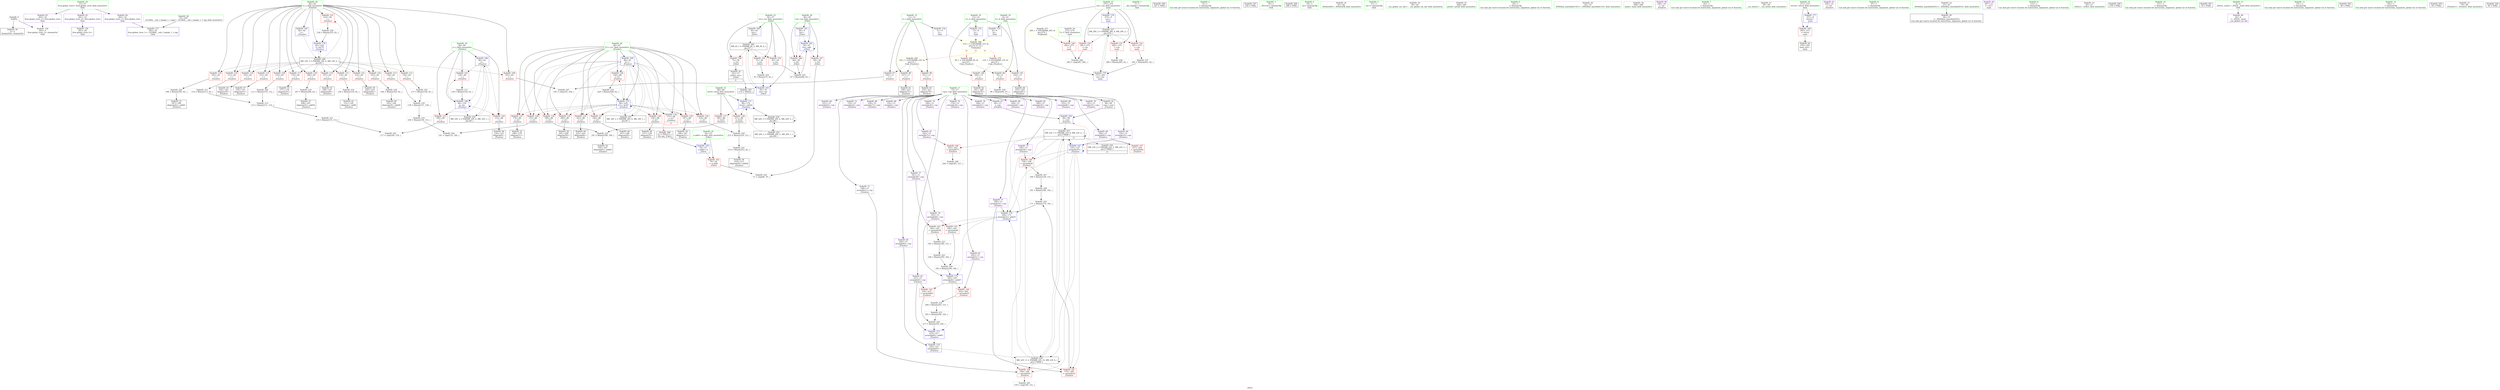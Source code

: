 digraph "SVFG" {
	label="SVFG";

	Node0x55b239dba0a0 [shape=record,color=grey,label="{NodeID: 0\nNullPtr}"];
	Node0x55b239dba0a0 -> Node0x55b239dc5d30[style=solid];
	Node0x55b239dba0a0 -> Node0x55b239dcdfe0[style=solid];
	Node0x55b239dc65e0 [shape=record,color=red,label="{NodeID: 97\n104\<--11\n\<--l\n_Z5solvev\n}"];
	Node0x55b239dc65e0 -> Node0x55b239dcb730[style=solid];
	Node0x55b239dc46b0 [shape=record,color=green,label="{NodeID: 14\n8\<--10\nb\<--b_field_insensitive\nGlob }"];
	Node0x55b239dc46b0 -> Node0x55b239dc6510[style=solid];
	Node0x55b239dc46b0 -> Node0x55b239dcdae0[style=solid];
	Node0x55b239de5740 [shape=record,color=yellow,style=double,label="{NodeID: 277\n26V_1 = ENCHI(MR_26V_0)\npts\{274 \}\nFun[main]}"];
	Node0x55b239de5740 -> Node0x55b239dcd7a0[style=dashed];
	Node0x55b239dc7140 [shape=record,color=red,label="{NodeID: 111\n119\<--82\n\<--i\n_Z5solvev\n}"];
	Node0x55b239dc7140 -> Node0x55b239dd21d0[style=solid];
	Node0x55b239dc5380 [shape=record,color=green,label="{NodeID: 28\n82\<--83\ni\<--i_field_insensitive\n_Z5solvev\n}"];
	Node0x55b239dc5380 -> Node0x55b239dc6ed0[style=solid];
	Node0x55b239dc5380 -> Node0x55b239dc6fa0[style=solid];
	Node0x55b239dc5380 -> Node0x55b239dc7070[style=solid];
	Node0x55b239dc5380 -> Node0x55b239dc7140[style=solid];
	Node0x55b239dc5380 -> Node0x55b239dc7210[style=solid];
	Node0x55b239dc5380 -> Node0x55b239dc72e0[style=solid];
	Node0x55b239dc5380 -> Node0x55b239dc73b0[style=solid];
	Node0x55b239dc5380 -> Node0x55b239dcbc80[style=solid];
	Node0x55b239dc5380 -> Node0x55b239dcbd10[style=solid];
	Node0x55b239dc5380 -> Node0x55b239dcbda0[style=solid];
	Node0x55b239dc5380 -> Node0x55b239dcbe70[style=solid];
	Node0x55b239dc5380 -> Node0x55b239dcbf40[style=solid];
	Node0x55b239dc5380 -> Node0x55b239dcc010[style=solid];
	Node0x55b239dc5380 -> Node0x55b239dcc0e0[style=solid];
	Node0x55b239dc5380 -> Node0x55b239dcc1b0[style=solid];
	Node0x55b239dc5380 -> Node0x55b239dce5c0[style=solid];
	Node0x55b239dc5380 -> Node0x55b239dceeb0[style=solid];
	Node0x55b239dcc420 [shape=record,color=red,label="{NodeID: 125\n129\<--84\n\<--j\n_Z5solvev\n}"];
	Node0x55b239dcc420 -> Node0x55b239dd2650[style=solid];
	Node0x55b239dc6000 [shape=record,color=black,label="{NodeID: 42\n98\<--96\nconv\<--mul\n_Z5solvev\n}"];
	Node0x55b239dc6000 -> Node0x55b239dce4f0[style=solid];
	Node0x55b239df2070 [shape=record,color=black,label="{NodeID: 305\n174 = PHI(52, )\n}"];
	Node0x55b239df2070 -> Node0x55b239dceaa0[style=solid];
	Node0x55b239dd2dd0 [shape=record,color=grey,label="{NodeID: 222\n184 = Binary(183, 162, )\n}"];
	Node0x55b239dd2dd0 -> Node0x55b239dd3850[style=solid];
	Node0x55b239dccf80 [shape=record,color=red,label="{NodeID: 139\n149\<--148\n\<--arrayidx21\n_Z5solvev\n}"];
	Node0x55b239dccf80 -> Node0x55b239dcb430[style=solid];
	Node0x55b239dc7b80 [shape=record,color=black,label="{NodeID: 56\n201\<--200\nidxprom50\<--\n_Z5solvev\n}"];
	Node0x55b239dd42d0 [shape=record,color=grey,label="{NodeID: 236\n286 = Binary(285, 62, )\n}"];
	Node0x55b239dcdae0 [shape=record,color=blue,label="{NodeID: 153\n8\<--9\nb\<--\nGlob }"];
	Node0x55b239dcdae0 -> Node0x55b239de59e0[style=dashed];
	Node0x55b239dc86e0 [shape=record,color=purple,label="{NodeID: 70\n145\<--15\narrayidx19\<--cup\n_Z5solvev\n}"];
	Node0x55b239ddef10 [shape=record,color=black,label="{NodeID: 250\nMR_16V_2 = PHI(MR_16V_4, MR_16V_1, )\npts\{85 \}\n}"];
	Node0x55b239ddef10 -> Node0x55b239dce690[style=dashed];
	Node0x55b239dce760 [shape=record,color=blue,label="{NodeID: 167\n125\<--127\narrayidx10\<--\n_Z5solvev\n}"];
	Node0x55b239dce760 -> Node0x55b239dccf80[style=dashed];
	Node0x55b239dce760 -> Node0x55b239dcd050[style=dashed];
	Node0x55b239dce760 -> Node0x55b239dcd120[style=dashed];
	Node0x55b239dce760 -> Node0x55b239dce760[style=dashed];
	Node0x55b239dce760 -> Node0x55b239dce9d0[style=dashed];
	Node0x55b239dce760 -> Node0x55b239ddfe10[style=dashed];
	Node0x55b239dce760 -> Node0x55b239de1c10[style=dashed];
	Node0x55b239dc9240 [shape=record,color=purple,label="{NodeID: 84\n221\<--15\narrayidx63\<--cup\n_Z5solvev\n}"];
	Node0x55b239dc3760 [shape=record,color=green,label="{NodeID: 1\n7\<--1\n__dso_handle\<--dummyObj\nGlob }"];
	Node0x55b239dc66b0 [shape=record,color=red,label="{NodeID: 98\n237\<--11\n\<--l\n_Z5solvev\n}"];
	Node0x55b239dc66b0 -> Node0x55b239dc7f90[style=solid];
	Node0x55b239dc4740 [shape=record,color=green,label="{NodeID: 15\n11\<--12\nl\<--l_field_insensitive\nGlob }"];
	Node0x55b239dc4740 -> Node0x55b239dc65e0[style=solid];
	Node0x55b239dc4740 -> Node0x55b239dc66b0[style=solid];
	Node0x55b239dc4740 -> Node0x55b239dc6780[style=solid];
	Node0x55b239dc4740 -> Node0x55b239dcdbe0[style=solid];
	Node0x55b239dc7210 [shape=record,color=red,label="{NodeID: 112\n136\<--82\n\<--i\n_Z5solvev\n}"];
	Node0x55b239dc7210 -> Node0x55b239dd3250[style=solid];
	Node0x55b239dc5450 [shape=record,color=green,label="{NodeID: 29\n84\<--85\nj\<--j_field_insensitive\n_Z5solvev\n}"];
	Node0x55b239dc5450 -> Node0x55b239dcc280[style=solid];
	Node0x55b239dc5450 -> Node0x55b239dcc350[style=solid];
	Node0x55b239dc5450 -> Node0x55b239dcc420[style=solid];
	Node0x55b239dc5450 -> Node0x55b239dce690[style=solid];
	Node0x55b239dc5450 -> Node0x55b239dce830[style=solid];
	Node0x55b239dcc4f0 [shape=record,color=red,label="{NodeID: 126\n135\<--86\n\<--j11\n_Z5solvev\n}"];
	Node0x55b239dcc4f0 -> Node0x55b239dcb2b0[style=solid];
	Node0x55b239dc60d0 [shape=record,color=black,label="{NodeID: 43\n121\<--120\nidxprom\<--add8\n_Z5solvev\n}"];
	Node0x55b239df2230 [shape=record,color=black,label="{NodeID: 306\n247 = PHI()\n}"];
	Node0x55b239dd2f50 [shape=record,color=grey,label="{NodeID: 223\n183 = Binary(182, 151, )\n}"];
	Node0x55b239dd2f50 -> Node0x55b239dd2dd0[style=solid];
	Node0x55b239dcd050 [shape=record,color=red,label="{NodeID: 140\n159\<--158\n\<--arrayidx26\n_Z5solvev\n}"];
	Node0x55b239dcd050 -> Node0x55b239dd3550[style=solid];
	Node0x55b239dc7c50 [shape=record,color=black,label="{NodeID: 57\n208\<--207\nidxprom55\<--add54\n_Z5solvev\n}"];
	Node0x55b239dd4450 [shape=record,color=grey,label="{NodeID: 237\n292 = Binary(291, 62, )\n}"];
	Node0x55b239dd4450 -> Node0x55b239dcf120[style=solid];
	Node0x55b239dcdbe0 [shape=record,color=blue,label="{NodeID: 154\n11\<--9\nl\<--\nGlob }"];
	Node0x55b239dcdbe0 -> Node0x55b239de59e0[style=dashed];
	Node0x55b239dc87b0 [shape=record,color=purple,label="{NodeID: 71\n148\<--15\narrayidx21\<--cup\n_Z5solvev\n}"];
	Node0x55b239dc87b0 -> Node0x55b239dccf80[style=solid];
	Node0x55b239ddf410 [shape=record,color=black,label="{NodeID: 251\nMR_18V_2 = PHI(MR_18V_4, MR_18V_1, )\npts\{87 \}\n}"];
	Node0x55b239ddf410 -> Node0x55b239dce900[style=dashed];
	Node0x55b239dce830 [shape=record,color=blue,label="{NodeID: 168\n84\<--130\nj\<--inc\n_Z5solvev\n}"];
	Node0x55b239dce830 -> Node0x55b239dcc280[style=dashed];
	Node0x55b239dce830 -> Node0x55b239dcc350[style=dashed];
	Node0x55b239dce830 -> Node0x55b239dcc420[style=dashed];
	Node0x55b239dce830 -> Node0x55b239dce830[style=dashed];
	Node0x55b239dce830 -> Node0x55b239ddef10[style=dashed];
	Node0x55b239dc9310 [shape=record,color=purple,label="{NodeID: 85\n224\<--15\narrayidx65\<--cup\n_Z5solvev\n}"];
	Node0x55b239dc9310 -> Node0x55b239dced10[style=solid];
	Node0x55b239dc37f0 [shape=record,color=green,label="{NodeID: 2\n9\<--1\n\<--dummyObj\nCan only get source location for instruction, argument, global var or function.}"];
	Node0x55b239dc6780 [shape=record,color=red,label="{NodeID: 99\n251\<--11\n\<--l\n_Z5solvev\n}"];
	Node0x55b239dc6780 -> Node0x55b239dc8130[style=solid];
	Node0x55b239dc4810 [shape=record,color=green,label="{NodeID: 16\n13\<--14\nn\<--n_field_insensitive\nGlob }"];
	Node0x55b239dc4810 -> Node0x55b239dc6850[style=solid];
	Node0x55b239dc4810 -> Node0x55b239dc6920[style=solid];
	Node0x55b239dc4810 -> Node0x55b239dcdce0[style=solid];
	Node0x55b239dc72e0 [shape=record,color=red,label="{NodeID: 113\n138\<--82\n\<--i\n_Z5solvev\n}"];
	Node0x55b239dc72e0 -> Node0x55b239dd3cd0[style=solid];
	Node0x55b239dc5520 [shape=record,color=green,label="{NodeID: 30\n86\<--87\nj11\<--j11_field_insensitive\n_Z5solvev\n}"];
	Node0x55b239dc5520 -> Node0x55b239dcc4f0[style=solid];
	Node0x55b239dc5520 -> Node0x55b239dcc5c0[style=solid];
	Node0x55b239dc5520 -> Node0x55b239dcc690[style=solid];
	Node0x55b239dc5520 -> Node0x55b239dcc760[style=solid];
	Node0x55b239dc5520 -> Node0x55b239dcc830[style=solid];
	Node0x55b239dc5520 -> Node0x55b239dcc900[style=solid];
	Node0x55b239dc5520 -> Node0x55b239dcc9d0[style=solid];
	Node0x55b239dc5520 -> Node0x55b239dccaa0[style=solid];
	Node0x55b239dc5520 -> Node0x55b239dccb70[style=solid];
	Node0x55b239dc5520 -> Node0x55b239dccc40[style=solid];
	Node0x55b239dc5520 -> Node0x55b239dccd10[style=solid];
	Node0x55b239dc5520 -> Node0x55b239dce900[style=solid];
	Node0x55b239dc5520 -> Node0x55b239dcede0[style=solid];
	Node0x55b239dcc5c0 [shape=record,color=red,label="{NodeID: 127\n146\<--86\n\<--j11\n_Z5solvev\n}"];
	Node0x55b239dcc5c0 -> Node0x55b239dc6340[style=solid];
	Node0x55b239dc61a0 [shape=record,color=black,label="{NodeID: 44\n124\<--123\nidxprom9\<--\n_Z5solvev\n}"];
	Node0x55b239df2300 [shape=record,color=black,label="{NodeID: 307\n259 = PHI()\n}"];
	Node0x55b239dd30d0 [shape=record,color=grey,label="{NodeID: 224\n217 = Binary(216, 205, )\n}"];
	Node0x55b239dd30d0 -> Node0x55b239dcec40[style=solid];
	Node0x55b239dcd120 [shape=record,color=red,label="{NodeID: 141\n170\<--169\n\<--arrayidx32\n_Z5solvev\n}"];
	Node0x55b239dcd120 -> Node0x55b239dd4150[style=solid];
	Node0x55b239dc7d20 [shape=record,color=black,label="{NodeID: 58\n214\<--213\nidxprom59\<--add58\n_Z5solvev\n}"];
	Node0x55b239dd45d0 [shape=record,color=grey,label="{NodeID: 238\n234 = Binary(233, 62, )\n}"];
	Node0x55b239dd45d0 -> Node0x55b239dceeb0[style=solid];
	Node0x55b239dcdce0 [shape=record,color=blue,label="{NodeID: 155\n13\<--9\nn\<--\nGlob }"];
	Node0x55b239dcdce0 -> Node0x55b239de59e0[style=dashed];
	Node0x55b239dc8880 [shape=record,color=purple,label="{NodeID: 72\n155\<--15\narrayidx24\<--cup\n_Z5solvev\n}"];
	Node0x55b239ddf910 [shape=record,color=black,label="{NodeID: 252\nMR_20V_2 = PHI(MR_20V_3, MR_20V_1, )\npts\{89 \}\n}"];
	Node0x55b239ddf910 -> Node0x55b239dceaa0[style=dashed];
	Node0x55b239ddf910 -> Node0x55b239ddf910[style=dashed];
	Node0x55b239ddf910 -> Node0x55b239de1710[style=dashed];
	Node0x55b239dce900 [shape=record,color=blue,label="{NodeID: 169\n86\<--62\nj11\<--\n_Z5solvev\n}"];
	Node0x55b239dce900 -> Node0x55b239dcc4f0[style=dashed];
	Node0x55b239dce900 -> Node0x55b239dcc5c0[style=dashed];
	Node0x55b239dce900 -> Node0x55b239dcc690[style=dashed];
	Node0x55b239dce900 -> Node0x55b239dcc760[style=dashed];
	Node0x55b239dce900 -> Node0x55b239dcc830[style=dashed];
	Node0x55b239dce900 -> Node0x55b239dcc900[style=dashed];
	Node0x55b239dce900 -> Node0x55b239dcc9d0[style=dashed];
	Node0x55b239dce900 -> Node0x55b239dccaa0[style=dashed];
	Node0x55b239dce900 -> Node0x55b239dccb70[style=dashed];
	Node0x55b239dce900 -> Node0x55b239dccc40[style=dashed];
	Node0x55b239dce900 -> Node0x55b239dccd10[style=dashed];
	Node0x55b239dce900 -> Node0x55b239dcede0[style=dashed];
	Node0x55b239dce900 -> Node0x55b239ddf410[style=dashed];
	Node0x55b239dc93e0 [shape=record,color=purple,label="{NodeID: 86\n239\<--15\narrayidx73\<--cup\n_Z5solvev\n}"];
	Node0x55b239dc3880 [shape=record,color=green,label="{NodeID: 3\n18\<--1\n_ZSt3cin\<--dummyObj\nGlob }"];
	Node0x55b239dc6850 [shape=record,color=red,label="{NodeID: 100\n240\<--13\n\<--n\n_Z5solvev\n}"];
	Node0x55b239dc6850 -> Node0x55b239dc8060[style=solid];
	Node0x55b239dc4910 [shape=record,color=green,label="{NodeID: 17\n15\<--17\ncup\<--cup_field_insensitive\nGlob }"];
	Node0x55b239dc4910 -> Node0x55b239dc8470[style=solid];
	Node0x55b239dc4910 -> Node0x55b239dc8540[style=solid];
	Node0x55b239dc4910 -> Node0x55b239dc8610[style=solid];
	Node0x55b239dc4910 -> Node0x55b239dc86e0[style=solid];
	Node0x55b239dc4910 -> Node0x55b239dc87b0[style=solid];
	Node0x55b239dc4910 -> Node0x55b239dc8880[style=solid];
	Node0x55b239dc4910 -> Node0x55b239dc8950[style=solid];
	Node0x55b239dc4910 -> Node0x55b239dc8a20[style=solid];
	Node0x55b239dc4910 -> Node0x55b239dc8af0[style=solid];
	Node0x55b239dc4910 -> Node0x55b239dc8bc0[style=solid];
	Node0x55b239dc4910 -> Node0x55b239dc8c90[style=solid];
	Node0x55b239dc4910 -> Node0x55b239dc8d60[style=solid];
	Node0x55b239dc4910 -> Node0x55b239dc8e30[style=solid];
	Node0x55b239dc4910 -> Node0x55b239dc8f00[style=solid];
	Node0x55b239dc4910 -> Node0x55b239dc8fd0[style=solid];
	Node0x55b239dc4910 -> Node0x55b239dc90a0[style=solid];
	Node0x55b239dc4910 -> Node0x55b239dc9170[style=solid];
	Node0x55b239dc4910 -> Node0x55b239dc9240[style=solid];
	Node0x55b239dc4910 -> Node0x55b239dc9310[style=solid];
	Node0x55b239dc4910 -> Node0x55b239dc93e0[style=solid];
	Node0x55b239dc4910 -> Node0x55b239dc94b0[style=solid];
	Node0x55b239dc4910 -> Node0x55b239dc9580[style=solid];
	Node0x55b239dc4910 -> Node0x55b239dc9650[style=solid];
	Node0x55b239de59e0 [shape=record,color=yellow,style=double,label="{NodeID: 280\n31V_1 = ENCHI(MR_31V_0)\npts\{10 12 14 \}\nFun[main]|{<s0>11|<s1>11|<s2>11}}"];
	Node0x55b239de59e0:s0 -> Node0x55b239de46f0[style=dashed,color=red];
	Node0x55b239de59e0:s1 -> Node0x55b239de4800[style=dashed,color=red];
	Node0x55b239de59e0:s2 -> Node0x55b239de48e0[style=dashed,color=red];
	Node0x55b239dc73b0 [shape=record,color=red,label="{NodeID: 114\n143\<--82\n\<--i\n_Z5solvev\n}"];
	Node0x55b239dc73b0 -> Node0x55b239dc6270[style=solid];
	Node0x55b239dc55f0 [shape=record,color=green,label="{NodeID: 31\n88\<--89\nlevel\<--level_field_insensitive\n_Z5solvev\n}"];
	Node0x55b239dc55f0 -> Node0x55b239dccde0[style=solid];
	Node0x55b239dc55f0 -> Node0x55b239dcceb0[style=solid];
	Node0x55b239dc55f0 -> Node0x55b239dceaa0[style=solid];
	Node0x55b239dcaa30 [shape=record,color=grey,label="{NodeID: 211\n114 = Binary(113, 62, )\n}"];
	Node0x55b239dcaa30 -> Node0x55b239dd2050[style=solid];
	Node0x55b239dcc690 [shape=record,color=red,label="{NodeID: 128\n156\<--86\n\<--j11\n_Z5solvev\n}"];
	Node0x55b239dcc690 -> Node0x55b239dc7500[style=solid];
	Node0x55b239dc6270 [shape=record,color=black,label="{NodeID: 45\n144\<--143\nidxprom18\<--\n_Z5solvev\n}"];
	Node0x55b239df23d0 [shape=record,color=black,label="{NodeID: 308\n288 = PHI()\n}"];
	Node0x55b239dd3250 [shape=record,color=grey,label="{NodeID: 225\n137 = Binary(136, 62, )\n}"];
	Node0x55b239dd3250 -> Node0x55b239dd3cd0[style=solid];
	Node0x55b239dcd1f0 [shape=record,color=red,label="{NodeID: 142\n182\<--181\n\<--arrayidx38\n_Z5solvev\n}"];
	Node0x55b239dcd1f0 -> Node0x55b239dd2f50[style=solid];
	Node0x55b239dc7df0 [shape=record,color=black,label="{NodeID: 59\n220\<--219\nidxprom62\<--\n_Z5solvev\n}"];
	Node0x55b239dd4750 [shape=record,color=grey,label="{NodeID: 239\n164 = Binary(163, 62, )\n}"];
	Node0x55b239dd4750 -> Node0x55b239dc75d0[style=solid];
	Node0x55b239dcdde0 [shape=record,color=blue,label="{NodeID: 156\n301\<--24\nllvm.global_ctors_0\<--\nGlob }"];
	Node0x55b239dc8950 [shape=record,color=purple,label="{NodeID: 73\n158\<--15\narrayidx26\<--cup\n_Z5solvev\n}"];
	Node0x55b239dc8950 -> Node0x55b239dcd050[style=solid];
	Node0x55b239ddfe10 [shape=record,color=black,label="{NodeID: 253\nMR_22V_3 = PHI(MR_22V_6, MR_22V_2, )\npts\{170000 \}\n|{|<s9>11}}"];
	Node0x55b239ddfe10 -> Node0x55b239dccf80[style=dashed];
	Node0x55b239ddfe10 -> Node0x55b239dcd050[style=dashed];
	Node0x55b239ddfe10 -> Node0x55b239dcd120[style=dashed];
	Node0x55b239ddfe10 -> Node0x55b239dcd530[style=dashed];
	Node0x55b239ddfe10 -> Node0x55b239dcd600[style=dashed];
	Node0x55b239ddfe10 -> Node0x55b239dce760[style=dashed];
	Node0x55b239ddfe10 -> Node0x55b239dce9d0[style=dashed];
	Node0x55b239ddfe10 -> Node0x55b239ddfe10[style=dashed];
	Node0x55b239ddfe10 -> Node0x55b239de1c10[style=dashed];
	Node0x55b239ddfe10:s9 -> Node0x55b239de0d10[style=dashed,color=blue];
	Node0x55b239dce9d0 [shape=record,color=blue,label="{NodeID: 170\n169\<--171\narrayidx32\<--add33\n_Z5solvev\n}"];
	Node0x55b239dce9d0 -> Node0x55b239dcd1f0[style=dashed];
	Node0x55b239dce9d0 -> Node0x55b239dcd2c0[style=dashed];
	Node0x55b239dce9d0 -> Node0x55b239dceb70[style=dashed];
	Node0x55b239dc94b0 [shape=record,color=purple,label="{NodeID: 87\n242\<--15\narrayidx75\<--cup\n_Z5solvev\n}"];
	Node0x55b239dc94b0 -> Node0x55b239dcd530[style=solid];
	Node0x55b239dc4110 [shape=record,color=green,label="{NodeID: 4\n19\<--1\n.str\<--dummyObj\nGlob }"];
	Node0x55b239dc6920 [shape=record,color=red,label="{NodeID: 101\n254\<--13\n\<--n\n_Z5solvev\n}"];
	Node0x55b239dc6920 -> Node0x55b239dc8200[style=solid];
	Node0x55b239dc4a10 [shape=record,color=green,label="{NodeID: 18\n23\<--27\nllvm.global_ctors\<--llvm.global_ctors_field_insensitive\nGlob }"];
	Node0x55b239dc4a10 -> Node0x55b239dc9990[style=solid];
	Node0x55b239dc4a10 -> Node0x55b239dc9a90[style=solid];
	Node0x55b239dc4a10 -> Node0x55b239dc9b90[style=solid];
	Node0x55b239dcbc80 [shape=record,color=red,label="{NodeID: 115\n153\<--82\n\<--i\n_Z5solvev\n}"];
	Node0x55b239dcbc80 -> Node0x55b239dc6410[style=solid];
	Node0x55b239dc56c0 [shape=record,color=green,label="{NodeID: 32\n91\<--92\n_ZNSirsERi\<--_ZNSirsERi_field_insensitive\n}"];
	Node0x55b239dcabb0 [shape=record,color=grey,label="{NodeID: 212\n116 = Binary(115, 112, )\n}"];
	Node0x55b239dcabb0 -> Node0x55b239dcafb0[style=solid];
	Node0x55b239dcc760 [shape=record,color=red,label="{NodeID: 129\n167\<--86\n\<--j11\n_Z5solvev\n}"];
	Node0x55b239dcc760 -> Node0x55b239dc76a0[style=solid];
	Node0x55b239dc6340 [shape=record,color=black,label="{NodeID: 46\n147\<--146\nidxprom20\<--\n_Z5solvev\n}"];
	Node0x55b239df24a0 [shape=record,color=black,label="{NodeID: 309\n53 = PHI(173, )\n0th arg _Z3levi }"];
	Node0x55b239df24a0 -> Node0x55b239dce0e0[style=solid];
	Node0x55b239dd33d0 [shape=record,color=grey,label="{NodeID: 226\n186 = Binary(185, 62, )\n}"];
	Node0x55b239dd33d0 -> Node0x55b239dc7910[style=solid];
	Node0x55b239dcd2c0 [shape=record,color=red,label="{NodeID: 143\n194\<--193\n\<--arrayidx46\n_Z5solvev\n}"];
	Node0x55b239dcd2c0 -> Node0x55b239dd3850[style=solid];
	Node0x55b239dc7ec0 [shape=record,color=black,label="{NodeID: 60\n223\<--222\nidxprom64\<--\n_Z5solvev\n}"];
	Node0x55b239dcacb0 [shape=record,color=grey,label="{NodeID: 240\n111 = Binary(110, 112, )\n}"];
	Node0x55b239dcacb0 -> Node0x55b239dd2050[style=solid];
	Node0x55b239dcdee0 [shape=record,color=blue,label="{NodeID: 157\n302\<--25\nllvm.global_ctors_1\<--_GLOBAL__sub_I_topsky_1_1.cpp\nGlob }"];
	Node0x55b239dc8a20 [shape=record,color=purple,label="{NodeID: 74\n166\<--15\narrayidx30\<--cup\n_Z5solvev\n}"];
	Node0x55b239dceaa0 [shape=record,color=blue,label="{NodeID: 171\n88\<--174\nlevel\<--call34\n_Z5solvev\n}"];
	Node0x55b239dceaa0 -> Node0x55b239dccde0[style=dashed];
	Node0x55b239dceaa0 -> Node0x55b239dcceb0[style=dashed];
	Node0x55b239dceaa0 -> Node0x55b239de1710[style=dashed];
	Node0x55b239dc9580 [shape=record,color=purple,label="{NodeID: 88\n253\<--15\narrayidx80\<--cup\n_Z5solvev\n}"];
	Node0x55b239dc41a0 [shape=record,color=green,label="{NodeID: 5\n21\<--1\n.str.1\<--dummyObj\nGlob }"];
	Node0x55b239de46f0 [shape=record,color=yellow,style=double,label="{NodeID: 268\n8V_1 = ENCHI(MR_8V_0)\npts\{10 \}\nFun[_Z5solvev]}"];
	Node0x55b239de46f0 -> Node0x55b239dc6510[style=dashed];
	Node0x55b239dc69f0 [shape=record,color=red,label="{NodeID: 102\n70\<--54\n\<--n.addr\n_Z3levi\n}"];
	Node0x55b239dc69f0 -> Node0x55b239dcb130[style=solid];
	Node0x55b239dc4b10 [shape=record,color=green,label="{NodeID: 19\n28\<--29\n__cxx_global_var_init\<--__cxx_global_var_init_field_insensitive\n}"];
	Node0x55b239dcbd10 [shape=record,color=red,label="{NodeID: 116\n163\<--82\n\<--i\n_Z5solvev\n}"];
	Node0x55b239dcbd10 -> Node0x55b239dd4750[style=solid];
	Node0x55b239dc57c0 [shape=record,color=green,label="{NodeID: 33\n248\<--249\nprintf\<--printf_field_insensitive\n}"];
	Node0x55b239dd2050 [shape=record,color=grey,label="{NodeID: 213\n115 = Binary(111, 114, )\n}"];
	Node0x55b239dd2050 -> Node0x55b239dcabb0[style=solid];
	Node0x55b239dcc830 [shape=record,color=red,label="{NodeID: 130\n173\<--86\n\<--j11\n_Z5solvev\n|{<s0>6}}"];
	Node0x55b239dcc830:s0 -> Node0x55b239df24a0[style=solid,color=red];
	Node0x55b239dc6410 [shape=record,color=black,label="{NodeID: 47\n154\<--153\nidxprom23\<--\n_Z5solvev\n}"];
	Node0x55b239dd3550 [shape=record,color=grey,label="{NodeID: 227\n160 = Binary(159, 151, )\n}"];
	Node0x55b239dd3550 -> Node0x55b239dd36d0[style=solid];
	Node0x55b239dcd390 [shape=record,color=red,label="{NodeID: 144\n203\<--202\n\<--arrayidx51\n_Z5solvev\n}"];
	Node0x55b239dcd390 -> Node0x55b239dd24d0[style=solid];
	Node0x55b239dc7f90 [shape=record,color=black,label="{NodeID: 61\n238\<--237\nidxprom72\<--\n_Z5solvev\n}"];
	Node0x55b239dcae30 [shape=record,color=grey,label="{NodeID: 241\n67 = Binary(66, 65, )\n}"];
	Node0x55b239dcae30 -> Node0x55b239dce350[style=solid];
	Node0x55b239dcdfe0 [shape=record,color=blue, style = dotted,label="{NodeID: 158\n303\<--3\nllvm.global_ctors_2\<--dummyVal\nGlob }"];
	Node0x55b239dc8af0 [shape=record,color=purple,label="{NodeID: 75\n169\<--15\narrayidx32\<--cup\n_Z5solvev\n}"];
	Node0x55b239dc8af0 -> Node0x55b239dcd120[style=solid];
	Node0x55b239dc8af0 -> Node0x55b239dce9d0[style=solid];
	Node0x55b239dceb70 [shape=record,color=blue,label="{NodeID: 172\n193\<--195\narrayidx46\<--add47\n_Z5solvev\n}"];
	Node0x55b239dceb70 -> Node0x55b239dcd390[style=dashed];
	Node0x55b239dceb70 -> Node0x55b239dcd460[style=dashed];
	Node0x55b239dceb70 -> Node0x55b239dcec40[style=dashed];
	Node0x55b239dc9650 [shape=record,color=purple,label="{NodeID: 89\n256\<--15\narrayidx82\<--cup\n_Z5solvev\n}"];
	Node0x55b239dc9650 -> Node0x55b239dcd600[style=solid];
	Node0x55b239dc4230 [shape=record,color=green,label="{NodeID: 6\n24\<--1\n\<--dummyObj\nCan only get source location for instruction, argument, global var or function.}"];
	Node0x55b239de4800 [shape=record,color=yellow,style=double,label="{NodeID: 269\n10V_1 = ENCHI(MR_10V_0)\npts\{12 \}\nFun[_Z5solvev]}"];
	Node0x55b239de4800 -> Node0x55b239dc65e0[style=dashed];
	Node0x55b239de4800 -> Node0x55b239dc66b0[style=dashed];
	Node0x55b239de4800 -> Node0x55b239dc6780[style=dashed];
	Node0x55b239dc6ac0 [shape=record,color=red,label="{NodeID: 103\n65\<--56\n\<--res\n_Z3levi\n}"];
	Node0x55b239dc6ac0 -> Node0x55b239dcae30[style=solid];
	Node0x55b239dc4c10 [shape=record,color=green,label="{NodeID: 20\n32\<--33\n_ZNSt8ios_base4InitC1Ev\<--_ZNSt8ios_base4InitC1Ev_field_insensitive\n}"];
	Node0x55b239dcbda0 [shape=record,color=red,label="{NodeID: 117\n176\<--82\n\<--i\n_Z5solvev\n}"];
	Node0x55b239dcbda0 -> Node0x55b239dc7770[style=solid];
	Node0x55b239dc58c0 [shape=record,color=green,label="{NodeID: 34\n268\<--269\nmain\<--main_field_insensitive\n}"];
	Node0x55b239dd21d0 [shape=record,color=grey,label="{NodeID: 214\n120 = Binary(119, 62, )\n}"];
	Node0x55b239dd21d0 -> Node0x55b239dc60d0[style=solid];
	Node0x55b239dcc900 [shape=record,color=red,label="{NodeID: 131\n179\<--86\n\<--j11\n_Z5solvev\n}"];
	Node0x55b239dcc900 -> Node0x55b239dc7840[style=solid];
	Node0x55b239dc7500 [shape=record,color=black,label="{NodeID: 48\n157\<--156\nidxprom25\<--\n_Z5solvev\n}"];
	Node0x55b239dd36d0 [shape=record,color=grey,label="{NodeID: 228\n161 = Binary(160, 162, )\n}"];
	Node0x55b239dd36d0 -> Node0x55b239dd4150[style=solid];
	Node0x55b239dcd460 [shape=record,color=red,label="{NodeID: 145\n216\<--215\n\<--arrayidx60\n_Z5solvev\n}"];
	Node0x55b239dcd460 -> Node0x55b239dd30d0[style=solid];
	Node0x55b239dc8060 [shape=record,color=black,label="{NodeID: 62\n241\<--240\nidxprom74\<--\n_Z5solvev\n}"];
	Node0x55b239dcafb0 [shape=record,color=grey,label="{NodeID: 242\n117 = cmp(109, 116, )\n}"];
	Node0x55b239dce0e0 [shape=record,color=blue,label="{NodeID: 159\n54\<--53\nn.addr\<--n\n_Z3levi\n}"];
	Node0x55b239dce0e0 -> Node0x55b239dc69f0[style=dashed];
	Node0x55b239dc8bc0 [shape=record,color=purple,label="{NodeID: 76\n178\<--15\narrayidx36\<--cup\n_Z5solvev\n}"];
	Node0x55b239de0d10 [shape=record,color=black,label="{NodeID: 256\nMR_22V_2 = PHI(MR_22V_3, MR_22V_1, )\npts\{170000 \}\n|{<s0>11}}"];
	Node0x55b239de0d10:s0 -> Node0x55b239dce4f0[style=dashed,color=red];
	Node0x55b239dcec40 [shape=record,color=blue,label="{NodeID: 173\n215\<--217\narrayidx60\<--add61\n_Z5solvev\n}"];
	Node0x55b239dcec40 -> Node0x55b239dced10[style=dashed];
	Node0x55b239dc9720 [shape=record,color=purple,label="{NodeID: 90\n246\<--19\n\<--.str\n_Z5solvev\n}"];
	Node0x55b239dc42c0 [shape=record,color=green,label="{NodeID: 7\n62\<--1\n\<--dummyObj\nCan only get source location for instruction, argument, global var or function.}"];
	Node0x55b239de48e0 [shape=record,color=yellow,style=double,label="{NodeID: 270\n12V_1 = ENCHI(MR_12V_0)\npts\{14 \}\nFun[_Z5solvev]}"];
	Node0x55b239de48e0 -> Node0x55b239dc6850[style=dashed];
	Node0x55b239de48e0 -> Node0x55b239dc6920[style=dashed];
	Node0x55b239dc6b90 [shape=record,color=red,label="{NodeID: 104\n73\<--56\n\<--res\n_Z3levi\n}"];
	Node0x55b239dc6b90 -> Node0x55b239dc5f30[style=solid];
	Node0x55b239dc4d10 [shape=record,color=green,label="{NodeID: 21\n38\<--39\n__cxa_atexit\<--__cxa_atexit_field_insensitive\n}"];
	Node0x55b239dcbe70 [shape=record,color=red,label="{NodeID: 118\n185\<--82\n\<--i\n_Z5solvev\n}"];
	Node0x55b239dcbe70 -> Node0x55b239dd33d0[style=solid];
	Node0x55b239dc59c0 [shape=record,color=green,label="{NodeID: 35\n271\<--272\nretval\<--retval_field_insensitive\nmain\n}"];
	Node0x55b239dc59c0 -> Node0x55b239dcd6d0[style=solid];
	Node0x55b239dc59c0 -> Node0x55b239dcef80[style=solid];
	Node0x55b239dd2350 [shape=record,color=grey,label="{NodeID: 215\n205 = Binary(204, 162, )\n}"];
	Node0x55b239dd2350 -> Node0x55b239dd30d0[style=solid];
	Node0x55b239dcc9d0 [shape=record,color=red,label="{NodeID: 132\n189\<--86\n\<--j11\n_Z5solvev\n}"];
	Node0x55b239dcc9d0 -> Node0x55b239dd3b50[style=solid];
	Node0x55b239dc75d0 [shape=record,color=black,label="{NodeID: 49\n165\<--164\nidxprom29\<--add28\n_Z5solvev\n}"];
	Node0x55b239dd3850 [shape=record,color=grey,label="{NodeID: 229\n195 = Binary(194, 184, )\n}"];
	Node0x55b239dd3850 -> Node0x55b239dceb70[style=solid];
	Node0x55b239dcd530 [shape=record,color=red,label="{NodeID: 146\n243\<--242\n\<--arrayidx75\n_Z5solvev\n}"];
	Node0x55b239dcd530 -> Node0x55b239dcb8b0[style=solid];
	Node0x55b239dc8130 [shape=record,color=black,label="{NodeID: 63\n252\<--251\nidxprom79\<--\n_Z5solvev\n}"];
	Node0x55b239dcb130 [shape=record,color=grey,label="{NodeID: 243\n71 = cmp(69, 70, )\n}"];
	Node0x55b239dce1b0 [shape=record,color=blue,label="{NodeID: 160\n56\<--62\nres\<--\n_Z3levi\n}"];
	Node0x55b239dce1b0 -> Node0x55b239de2110[style=dashed];
	Node0x55b239dc8c90 [shape=record,color=purple,label="{NodeID: 77\n181\<--15\narrayidx38\<--cup\n_Z5solvev\n}"];
	Node0x55b239dc8c90 -> Node0x55b239dcd1f0[style=solid];
	Node0x55b239de1210 [shape=record,color=black,label="{NodeID: 257\nMR_28V_3 = PHI(MR_28V_4, MR_28V_2, )\npts\{276 \}\n}"];
	Node0x55b239de1210 -> Node0x55b239dcd870[style=dashed];
	Node0x55b239de1210 -> Node0x55b239dcd940[style=dashed];
	Node0x55b239de1210 -> Node0x55b239dcda10[style=dashed];
	Node0x55b239de1210 -> Node0x55b239dcf120[style=dashed];
	Node0x55b239dced10 [shape=record,color=blue,label="{NodeID: 174\n224\<--151\narrayidx65\<--\n_Z5solvev\n}"];
	Node0x55b239dced10 -> Node0x55b239de1c10[style=dashed];
	Node0x55b239dc97f0 [shape=record,color=purple,label="{NodeID: 91\n258\<--19\n\<--.str\n_Z5solvev\n}"];
	Node0x55b239dc4350 [shape=record,color=green,label="{NodeID: 8\n97\<--1\n\<--dummyObj\nCan only get source location for instruction, argument, global var or function.}"];
	Node0x55b239dc6c60 [shape=record,color=red,label="{NodeID: 105\n75\<--56\n\<--res\n_Z3levi\n}"];
	Node0x55b239dc6c60 -> Node0x55b239dd27d0[style=solid];
	Node0x55b239dc4e10 [shape=record,color=green,label="{NodeID: 22\n37\<--43\n_ZNSt8ios_base4InitD1Ev\<--_ZNSt8ios_base4InitD1Ev_field_insensitive\n}"];
	Node0x55b239dc4e10 -> Node0x55b239dc5e30[style=solid];
	Node0x55b239dcbf40 [shape=record,color=red,label="{NodeID: 119\n197\<--82\n\<--i\n_Z5solvev\n}"];
	Node0x55b239dcbf40 -> Node0x55b239dc7ab0[style=solid];
	Node0x55b239dc5a90 [shape=record,color=green,label="{NodeID: 36\n273\<--274\nT\<--T_field_insensitive\nmain\n}"];
	Node0x55b239dc5a90 -> Node0x55b239dcd7a0[style=solid];
	Node0x55b239dd24d0 [shape=record,color=grey,label="{NodeID: 216\n204 = Binary(203, 151, )\n}"];
	Node0x55b239dd24d0 -> Node0x55b239dd2350[style=solid];
	Node0x55b239dccaa0 [shape=record,color=red,label="{NodeID: 133\n200\<--86\n\<--j11\n_Z5solvev\n}"];
	Node0x55b239dccaa0 -> Node0x55b239dc7b80[style=solid];
	Node0x55b239dc76a0 [shape=record,color=black,label="{NodeID: 50\n168\<--167\nidxprom31\<--\n_Z5solvev\n}"];
	Node0x55b239dd39d0 [shape=record,color=grey,label="{NodeID: 230\n96 = Binary(95, 97, )\n}"];
	Node0x55b239dd39d0 -> Node0x55b239dc6000[style=solid];
	Node0x55b239dcd600 [shape=record,color=red,label="{NodeID: 147\n257\<--256\n\<--arrayidx82\n_Z5solvev\n}"];
	Node0x55b239dc8200 [shape=record,color=black,label="{NodeID: 64\n255\<--254\nidxprom81\<--\n_Z5solvev\n}"];
	Node0x55b239dcb2b0 [shape=record,color=grey,label="{NodeID: 244\n141 = cmp(135, 140, )\n}"];
	Node0x55b239dce280 [shape=record,color=blue,label="{NodeID: 161\n58\<--9\ntot\<--\n_Z3levi\n}"];
	Node0x55b239dce280 -> Node0x55b239dc6d30[style=dashed];
	Node0x55b239dce280 -> Node0x55b239dce350[style=dashed];
	Node0x55b239dc8d60 [shape=record,color=purple,label="{NodeID: 78\n188\<--15\narrayidx43\<--cup\n_Z5solvev\n}"];
	Node0x55b239de1710 [shape=record,color=black,label="{NodeID: 258\nMR_20V_5 = PHI(MR_20V_4, MR_20V_3, )\npts\{89 \}\n}"];
	Node0x55b239de1710 -> Node0x55b239dceaa0[style=dashed];
	Node0x55b239de1710 -> Node0x55b239ddf910[style=dashed];
	Node0x55b239de1710 -> Node0x55b239de1710[style=dashed];
	Node0x55b239dcede0 [shape=record,color=blue,label="{NodeID: 175\n86\<--229\nj11\<--inc67\n_Z5solvev\n}"];
	Node0x55b239dcede0 -> Node0x55b239dcc4f0[style=dashed];
	Node0x55b239dcede0 -> Node0x55b239dcc5c0[style=dashed];
	Node0x55b239dcede0 -> Node0x55b239dcc690[style=dashed];
	Node0x55b239dcede0 -> Node0x55b239dcc760[style=dashed];
	Node0x55b239dcede0 -> Node0x55b239dcc830[style=dashed];
	Node0x55b239dcede0 -> Node0x55b239dcc900[style=dashed];
	Node0x55b239dcede0 -> Node0x55b239dcc9d0[style=dashed];
	Node0x55b239dcede0 -> Node0x55b239dccaa0[style=dashed];
	Node0x55b239dcede0 -> Node0x55b239dccb70[style=dashed];
	Node0x55b239dcede0 -> Node0x55b239dccc40[style=dashed];
	Node0x55b239dcede0 -> Node0x55b239dccd10[style=dashed];
	Node0x55b239dcede0 -> Node0x55b239dcede0[style=dashed];
	Node0x55b239dcede0 -> Node0x55b239ddf410[style=dashed];
	Node0x55b239dc98c0 [shape=record,color=purple,label="{NodeID: 92\n287\<--21\n\<--.str.1\nmain\n}"];
	Node0x55b239dc43e0 [shape=record,color=green,label="{NodeID: 9\n112\<--1\n\<--dummyObj\nCan only get source location for instruction, argument, global var or function.}"];
	Node0x55b239dc6d30 [shape=record,color=red,label="{NodeID: 106\n66\<--58\n\<--tot\n_Z3levi\n}"];
	Node0x55b239dc6d30 -> Node0x55b239dcae30[style=solid];
	Node0x55b239dc4f10 [shape=record,color=green,label="{NodeID: 23\n50\<--51\n_Z3levi\<--_Z3levi_field_insensitive\n}"];
	Node0x55b239dcc010 [shape=record,color=red,label="{NodeID: 120\n206\<--82\n\<--i\n_Z5solvev\n}"];
	Node0x55b239dcc010 -> Node0x55b239dd2950[style=solid];
	Node0x55b239dc5b60 [shape=record,color=green,label="{NodeID: 37\n275\<--276\ncas\<--cas_field_insensitive\nmain\n}"];
	Node0x55b239dc5b60 -> Node0x55b239dcd870[style=solid];
	Node0x55b239dc5b60 -> Node0x55b239dcd940[style=solid];
	Node0x55b239dc5b60 -> Node0x55b239dcda10[style=solid];
	Node0x55b239dc5b60 -> Node0x55b239dcf050[style=solid];
	Node0x55b239dc5b60 -> Node0x55b239dcf120[style=solid];
	Node0x55b239b18070 [shape=record,color=black,label="{NodeID: 300\n278 = PHI()\n}"];
	Node0x55b239dd2650 [shape=record,color=grey,label="{NodeID: 217\n130 = Binary(129, 62, )\n}"];
	Node0x55b239dd2650 -> Node0x55b239dce830[style=solid];
	Node0x55b239dccb70 [shape=record,color=red,label="{NodeID: 134\n210\<--86\n\<--j11\n_Z5solvev\n}"];
	Node0x55b239dccb70 -> Node0x55b239dd2ad0[style=solid];
	Node0x55b239dc7770 [shape=record,color=black,label="{NodeID: 51\n177\<--176\nidxprom35\<--\n_Z5solvev\n}"];
	Node0x55b239dd3b50 [shape=record,color=grey,label="{NodeID: 231\n191 = Binary(189, 190, )\n}"];
	Node0x55b239dd3b50 -> Node0x55b239dc79e0[style=solid];
	Node0x55b239dcd6d0 [shape=record,color=red,label="{NodeID: 148\n295\<--271\n\<--retval\nmain\n}"];
	Node0x55b239dcd6d0 -> Node0x55b239dc82d0[style=solid];
	Node0x55b239dc82d0 [shape=record,color=black,label="{NodeID: 65\n270\<--295\nmain_ret\<--\nmain\n}"];
	Node0x55b239dcb430 [shape=record,color=grey,label="{NodeID: 245\n150 = cmp(149, 151, )\n}"];
	Node0x55b239dce350 [shape=record,color=blue,label="{NodeID: 162\n58\<--67\ntot\<--add\n_Z3levi\n}"];
	Node0x55b239dce350 -> Node0x55b239dc6d30[style=dashed];
	Node0x55b239dce350 -> Node0x55b239dc6e00[style=dashed];
	Node0x55b239dce350 -> Node0x55b239dce350[style=dashed];
	Node0x55b239dc8e30 [shape=record,color=purple,label="{NodeID: 79\n193\<--15\narrayidx46\<--cup\n_Z5solvev\n}"];
	Node0x55b239dc8e30 -> Node0x55b239dcd2c0[style=solid];
	Node0x55b239dc8e30 -> Node0x55b239dceb70[style=solid];
	Node0x55b239de1c10 [shape=record,color=black,label="{NodeID: 259\nMR_22V_11 = PHI(MR_22V_10, MR_22V_6, )\npts\{170000 \}\n}"];
	Node0x55b239de1c10 -> Node0x55b239dccf80[style=dashed];
	Node0x55b239de1c10 -> Node0x55b239dcd050[style=dashed];
	Node0x55b239de1c10 -> Node0x55b239dcd120[style=dashed];
	Node0x55b239de1c10 -> Node0x55b239dce9d0[style=dashed];
	Node0x55b239de1c10 -> Node0x55b239ddfe10[style=dashed];
	Node0x55b239de1c10 -> Node0x55b239de1c10[style=dashed];
	Node0x55b239dceeb0 [shape=record,color=blue,label="{NodeID: 176\n82\<--234\ni\<--inc70\n_Z5solvev\n}"];
	Node0x55b239dceeb0 -> Node0x55b239ddea10[style=dashed];
	Node0x55b239dc9990 [shape=record,color=purple,label="{NodeID: 93\n301\<--23\nllvm.global_ctors_0\<--llvm.global_ctors\nGlob }"];
	Node0x55b239dc9990 -> Node0x55b239dcdde0[style=solid];
	Node0x55b239dc4470 [shape=record,color=green,label="{NodeID: 10\n127\<--1\n\<--dummyObj\nCan only get source location for instruction, argument, global var or function.}"];
	Node0x55b239dc6e00 [shape=record,color=red,label="{NodeID: 107\n69\<--58\n\<--tot\n_Z3levi\n}"];
	Node0x55b239dc6e00 -> Node0x55b239dcb130[style=solid];
	Node0x55b239dc5010 [shape=record,color=green,label="{NodeID: 24\n54\<--55\nn.addr\<--n.addr_field_insensitive\n_Z3levi\n}"];
	Node0x55b239dc5010 -> Node0x55b239dc69f0[style=solid];
	Node0x55b239dc5010 -> Node0x55b239dce0e0[style=solid];
	Node0x55b239dcc0e0 [shape=record,color=red,label="{NodeID: 121\n219\<--82\n\<--i\n_Z5solvev\n}"];
	Node0x55b239dcc0e0 -> Node0x55b239dc7df0[style=solid];
	Node0x55b239dc5c30 [shape=record,color=green,label="{NodeID: 38\n25\<--297\n_GLOBAL__sub_I_topsky_1_1.cpp\<--_GLOBAL__sub_I_topsky_1_1.cpp_field_insensitive\n}"];
	Node0x55b239dc5c30 -> Node0x55b239dcdee0[style=solid];
	Node0x55b239df14d0 [shape=record,color=black,label="{NodeID: 301\n35 = PHI()\n}"];
	Node0x55b239dd27d0 [shape=record,color=grey,label="{NodeID: 218\n76 = Binary(75, 62, )\n}"];
	Node0x55b239dd27d0 -> Node0x55b239dce420[style=solid];
	Node0x55b239dccc40 [shape=record,color=red,label="{NodeID: 135\n222\<--86\n\<--j11\n_Z5solvev\n}"];
	Node0x55b239dccc40 -> Node0x55b239dc7ec0[style=solid];
	Node0x55b239dc7840 [shape=record,color=black,label="{NodeID: 52\n180\<--179\nidxprom37\<--\n_Z5solvev\n}"];
	Node0x55b239dd3cd0 [shape=record,color=grey,label="{NodeID: 232\n139 = Binary(137, 138, )\n}"];
	Node0x55b239dd3cd0 -> Node0x55b239dd3e50[style=solid];
	Node0x55b239dcd7a0 [shape=record,color=red,label="{NodeID: 149\n282\<--273\n\<--T\nmain\n}"];
	Node0x55b239dcd7a0 -> Node0x55b239dcb5b0[style=solid];
	Node0x55b239dc83a0 [shape=record,color=purple,label="{NodeID: 66\n34\<--4\n\<--_ZStL8__ioinit\n__cxx_global_var_init\n}"];
	Node0x55b239dcb5b0 [shape=record,color=grey,label="{NodeID: 246\n283 = cmp(281, 282, )\n}"];
	Node0x55b239dce420 [shape=record,color=blue,label="{NodeID: 163\n56\<--76\nres\<--inc\n_Z3levi\n}"];
	Node0x55b239dce420 -> Node0x55b239de2110[style=dashed];
	Node0x55b239dc8f00 [shape=record,color=purple,label="{NodeID: 80\n199\<--15\narrayidx49\<--cup\n_Z5solvev\n}"];
	Node0x55b239de2110 [shape=record,color=black,label="{NodeID: 260\nMR_4V_3 = PHI(MR_4V_2, MR_4V_4, )\npts\{57 \}\n}"];
	Node0x55b239de2110 -> Node0x55b239dc6ac0[style=dashed];
	Node0x55b239de2110 -> Node0x55b239dc6b90[style=dashed];
	Node0x55b239de2110 -> Node0x55b239dc6c60[style=dashed];
	Node0x55b239de2110 -> Node0x55b239dce420[style=dashed];
	Node0x55b239dcef80 [shape=record,color=blue,label="{NodeID: 177\n271\<--9\nretval\<--\nmain\n}"];
	Node0x55b239dcef80 -> Node0x55b239dcd6d0[style=dashed];
	Node0x55b239dc9a90 [shape=record,color=purple,label="{NodeID: 94\n302\<--23\nllvm.global_ctors_1\<--llvm.global_ctors\nGlob }"];
	Node0x55b239dc9a90 -> Node0x55b239dcdee0[style=solid];
	Node0x55b239dc4500 [shape=record,color=green,label="{NodeID: 11\n151\<--1\n\<--dummyObj\nCan only get source location for instruction, argument, global var or function.}"];
	Node0x55b239dc6ed0 [shape=record,color=red,label="{NodeID: 108\n103\<--82\n\<--i\n_Z5solvev\n}"];
	Node0x55b239dc6ed0 -> Node0x55b239dcb730[style=solid];
	Node0x55b239dc50e0 [shape=record,color=green,label="{NodeID: 25\n56\<--57\nres\<--res_field_insensitive\n_Z3levi\n}"];
	Node0x55b239dc50e0 -> Node0x55b239dc6ac0[style=solid];
	Node0x55b239dc50e0 -> Node0x55b239dc6b90[style=solid];
	Node0x55b239dc50e0 -> Node0x55b239dc6c60[style=solid];
	Node0x55b239dc50e0 -> Node0x55b239dce1b0[style=solid];
	Node0x55b239dc50e0 -> Node0x55b239dce420[style=solid];
	Node0x55b239dcc1b0 [shape=record,color=red,label="{NodeID: 122\n233\<--82\n\<--i\n_Z5solvev\n}"];
	Node0x55b239dcc1b0 -> Node0x55b239dd45d0[style=solid];
	Node0x55b239dc5d30 [shape=record,color=black,label="{NodeID: 39\n2\<--3\ndummyVal\<--dummyVal\n}"];
	Node0x55b239df15d0 [shape=record,color=black,label="{NodeID: 302\n90 = PHI()\n}"];
	Node0x55b239dd2950 [shape=record,color=grey,label="{NodeID: 219\n207 = Binary(206, 62, )\n}"];
	Node0x55b239dd2950 -> Node0x55b239dc7c50[style=solid];
	Node0x55b239dccd10 [shape=record,color=red,label="{NodeID: 136\n228\<--86\n\<--j11\n_Z5solvev\n}"];
	Node0x55b239dccd10 -> Node0x55b239dd3fd0[style=solid];
	Node0x55b239dc7910 [shape=record,color=black,label="{NodeID: 53\n187\<--186\nidxprom42\<--add41\n_Z5solvev\n}"];
	Node0x55b239dd3e50 [shape=record,color=grey,label="{NodeID: 233\n140 = Binary(139, 112, )\n}"];
	Node0x55b239dd3e50 -> Node0x55b239dcb2b0[style=solid];
	Node0x55b239dcd870 [shape=record,color=red,label="{NodeID: 150\n281\<--275\n\<--cas\nmain\n}"];
	Node0x55b239dcd870 -> Node0x55b239dcb5b0[style=solid];
	Node0x55b239dc8470 [shape=record,color=purple,label="{NodeID: 67\n99\<--15\n\<--cup\n_Z5solvev\n}"];
	Node0x55b239dc8470 -> Node0x55b239dce4f0[style=solid];
	Node0x55b239dcb730 [shape=record,color=grey,label="{NodeID: 247\n105 = cmp(103, 104, )\n}"];
	Node0x55b239dce4f0 [shape=record,color=blue,label="{NodeID: 164\n99\<--98\n\<--conv\n_Z5solvev\n}"];
	Node0x55b239dce4f0 -> Node0x55b239ddfe10[style=dashed];
	Node0x55b239dc8fd0 [shape=record,color=purple,label="{NodeID: 81\n202\<--15\narrayidx51\<--cup\n_Z5solvev\n}"];
	Node0x55b239dc8fd0 -> Node0x55b239dcd390[style=solid];
	Node0x55b239dcf050 [shape=record,color=blue,label="{NodeID: 178\n275\<--9\ncas\<--\nmain\n}"];
	Node0x55b239dcf050 -> Node0x55b239de1210[style=dashed];
	Node0x55b239dc9b90 [shape=record,color=purple,label="{NodeID: 95\n303\<--23\nllvm.global_ctors_2\<--llvm.global_ctors\nGlob }"];
	Node0x55b239dc9b90 -> Node0x55b239dcdfe0[style=solid];
	Node0x55b239dc4590 [shape=record,color=green,label="{NodeID: 12\n162\<--1\n\<--dummyObj\nCan only get source location for instruction, argument, global var or function.}"];
	Node0x55b239dc6fa0 [shape=record,color=red,label="{NodeID: 109\n110\<--82\n\<--i\n_Z5solvev\n}"];
	Node0x55b239dc6fa0 -> Node0x55b239dcacb0[style=solid];
	Node0x55b239dc51b0 [shape=record,color=green,label="{NodeID: 26\n58\<--59\ntot\<--tot_field_insensitive\n_Z3levi\n}"];
	Node0x55b239dc51b0 -> Node0x55b239dc6d30[style=solid];
	Node0x55b239dc51b0 -> Node0x55b239dc6e00[style=solid];
	Node0x55b239dc51b0 -> Node0x55b239dce280[style=solid];
	Node0x55b239dc51b0 -> Node0x55b239dce350[style=solid];
	Node0x55b239dcc280 [shape=record,color=red,label="{NodeID: 123\n109\<--84\n\<--j\n_Z5solvev\n}"];
	Node0x55b239dcc280 -> Node0x55b239dcafb0[style=solid];
	Node0x55b239dc5e30 [shape=record,color=black,label="{NodeID: 40\n36\<--37\n\<--_ZNSt8ios_base4InitD1Ev\nCan only get source location for instruction, argument, global var or function.}"];
	Node0x55b239df1ea0 [shape=record,color=black,label="{NodeID: 303\n93 = PHI()\n}"];
	Node0x55b239dd2ad0 [shape=record,color=grey,label="{NodeID: 220\n212 = Binary(210, 211, )\n}"];
	Node0x55b239dd2ad0 -> Node0x55b239dd2c50[style=solid];
	Node0x55b239dccde0 [shape=record,color=red,label="{NodeID: 137\n190\<--88\n\<--level\n_Z5solvev\n}"];
	Node0x55b239dccde0 -> Node0x55b239dd3b50[style=solid];
	Node0x55b239dc79e0 [shape=record,color=black,label="{NodeID: 54\n192\<--191\nidxprom45\<--add44\n_Z5solvev\n}"];
	Node0x55b239dd3fd0 [shape=record,color=grey,label="{NodeID: 234\n229 = Binary(228, 62, )\n}"];
	Node0x55b239dd3fd0 -> Node0x55b239dcede0[style=solid];
	Node0x55b239dcd940 [shape=record,color=red,label="{NodeID: 151\n285\<--275\n\<--cas\nmain\n}"];
	Node0x55b239dcd940 -> Node0x55b239dd42d0[style=solid];
	Node0x55b239dc8540 [shape=record,color=purple,label="{NodeID: 68\n122\<--15\narrayidx\<--cup\n_Z5solvev\n}"];
	Node0x55b239dcb8b0 [shape=record,color=grey,label="{NodeID: 248\n244 = cmp(243, 127, )\n}"];
	Node0x55b239dce5c0 [shape=record,color=blue,label="{NodeID: 165\n82\<--62\ni\<--\n_Z5solvev\n}"];
	Node0x55b239dce5c0 -> Node0x55b239ddea10[style=dashed];
	Node0x55b239dc90a0 [shape=record,color=purple,label="{NodeID: 82\n209\<--15\narrayidx56\<--cup\n_Z5solvev\n}"];
	Node0x55b239dcf120 [shape=record,color=blue,label="{NodeID: 179\n275\<--292\ncas\<--inc\nmain\n}"];
	Node0x55b239dcf120 -> Node0x55b239de1210[style=dashed];
	Node0x55b239dc6510 [shape=record,color=red,label="{NodeID: 96\n95\<--8\n\<--b\n_Z5solvev\n}"];
	Node0x55b239dc6510 -> Node0x55b239dd39d0[style=solid];
	Node0x55b239dc4620 [shape=record,color=green,label="{NodeID: 13\n4\<--6\n_ZStL8__ioinit\<--_ZStL8__ioinit_field_insensitive\nGlob }"];
	Node0x55b239dc4620 -> Node0x55b239dc83a0[style=solid];
	Node0x55b239dc7070 [shape=record,color=red,label="{NodeID: 110\n113\<--82\n\<--i\n_Z5solvev\n}"];
	Node0x55b239dc7070 -> Node0x55b239dcaa30[style=solid];
	Node0x55b239dc5280 [shape=record,color=green,label="{NodeID: 27\n79\<--80\n_Z5solvev\<--_Z5solvev_field_insensitive\n}"];
	Node0x55b239dcc350 [shape=record,color=red,label="{NodeID: 124\n123\<--84\n\<--j\n_Z5solvev\n}"];
	Node0x55b239dcc350 -> Node0x55b239dc61a0[style=solid];
	Node0x55b239dc5f30 [shape=record,color=black,label="{NodeID: 41\n52\<--73\n_Z3levi_ret\<--\n_Z3levi\n|{<s0>6}}"];
	Node0x55b239dc5f30:s0 -> Node0x55b239df2070[style=solid,color=blue];
	Node0x55b239df1fa0 [shape=record,color=black,label="{NodeID: 304\n94 = PHI()\n}"];
	Node0x55b239dd2c50 [shape=record,color=grey,label="{NodeID: 221\n213 = Binary(212, 62, )\n}"];
	Node0x55b239dd2c50 -> Node0x55b239dc7d20[style=solid];
	Node0x55b239dcceb0 [shape=record,color=red,label="{NodeID: 138\n211\<--88\n\<--level\n_Z5solvev\n}"];
	Node0x55b239dcceb0 -> Node0x55b239dd2ad0[style=solid];
	Node0x55b239dc7ab0 [shape=record,color=black,label="{NodeID: 55\n198\<--197\nidxprom48\<--\n_Z5solvev\n}"];
	Node0x55b239dd4150 [shape=record,color=grey,label="{NodeID: 235\n171 = Binary(170, 161, )\n}"];
	Node0x55b239dd4150 -> Node0x55b239dce9d0[style=solid];
	Node0x55b239dcda10 [shape=record,color=red,label="{NodeID: 152\n291\<--275\n\<--cas\nmain\n}"];
	Node0x55b239dcda10 -> Node0x55b239dd4450[style=solid];
	Node0x55b239dc8610 [shape=record,color=purple,label="{NodeID: 69\n125\<--15\narrayidx10\<--cup\n_Z5solvev\n}"];
	Node0x55b239dc8610 -> Node0x55b239dce760[style=solid];
	Node0x55b239ddea10 [shape=record,color=black,label="{NodeID: 249\nMR_14V_3 = PHI(MR_14V_4, MR_14V_2, )\npts\{83 \}\n}"];
	Node0x55b239ddea10 -> Node0x55b239dc6ed0[style=dashed];
	Node0x55b239ddea10 -> Node0x55b239dc6fa0[style=dashed];
	Node0x55b239ddea10 -> Node0x55b239dc7070[style=dashed];
	Node0x55b239ddea10 -> Node0x55b239dc7140[style=dashed];
	Node0x55b239ddea10 -> Node0x55b239dc7210[style=dashed];
	Node0x55b239ddea10 -> Node0x55b239dc72e0[style=dashed];
	Node0x55b239ddea10 -> Node0x55b239dc73b0[style=dashed];
	Node0x55b239ddea10 -> Node0x55b239dcbc80[style=dashed];
	Node0x55b239ddea10 -> Node0x55b239dcbd10[style=dashed];
	Node0x55b239ddea10 -> Node0x55b239dcbda0[style=dashed];
	Node0x55b239ddea10 -> Node0x55b239dcbe70[style=dashed];
	Node0x55b239ddea10 -> Node0x55b239dcbf40[style=dashed];
	Node0x55b239ddea10 -> Node0x55b239dcc010[style=dashed];
	Node0x55b239ddea10 -> Node0x55b239dcc0e0[style=dashed];
	Node0x55b239ddea10 -> Node0x55b239dcc1b0[style=dashed];
	Node0x55b239ddea10 -> Node0x55b239dceeb0[style=dashed];
	Node0x55b239dce690 [shape=record,color=blue,label="{NodeID: 166\n84\<--62\nj\<--\n_Z5solvev\n}"];
	Node0x55b239dce690 -> Node0x55b239dcc280[style=dashed];
	Node0x55b239dce690 -> Node0x55b239dcc350[style=dashed];
	Node0x55b239dce690 -> Node0x55b239dcc420[style=dashed];
	Node0x55b239dce690 -> Node0x55b239dce830[style=dashed];
	Node0x55b239dce690 -> Node0x55b239ddef10[style=dashed];
	Node0x55b239dc9170 [shape=record,color=purple,label="{NodeID: 83\n215\<--15\narrayidx60\<--cup\n_Z5solvev\n}"];
	Node0x55b239dc9170 -> Node0x55b239dcd460[style=solid];
	Node0x55b239dc9170 -> Node0x55b239dcec40[style=solid];
}
